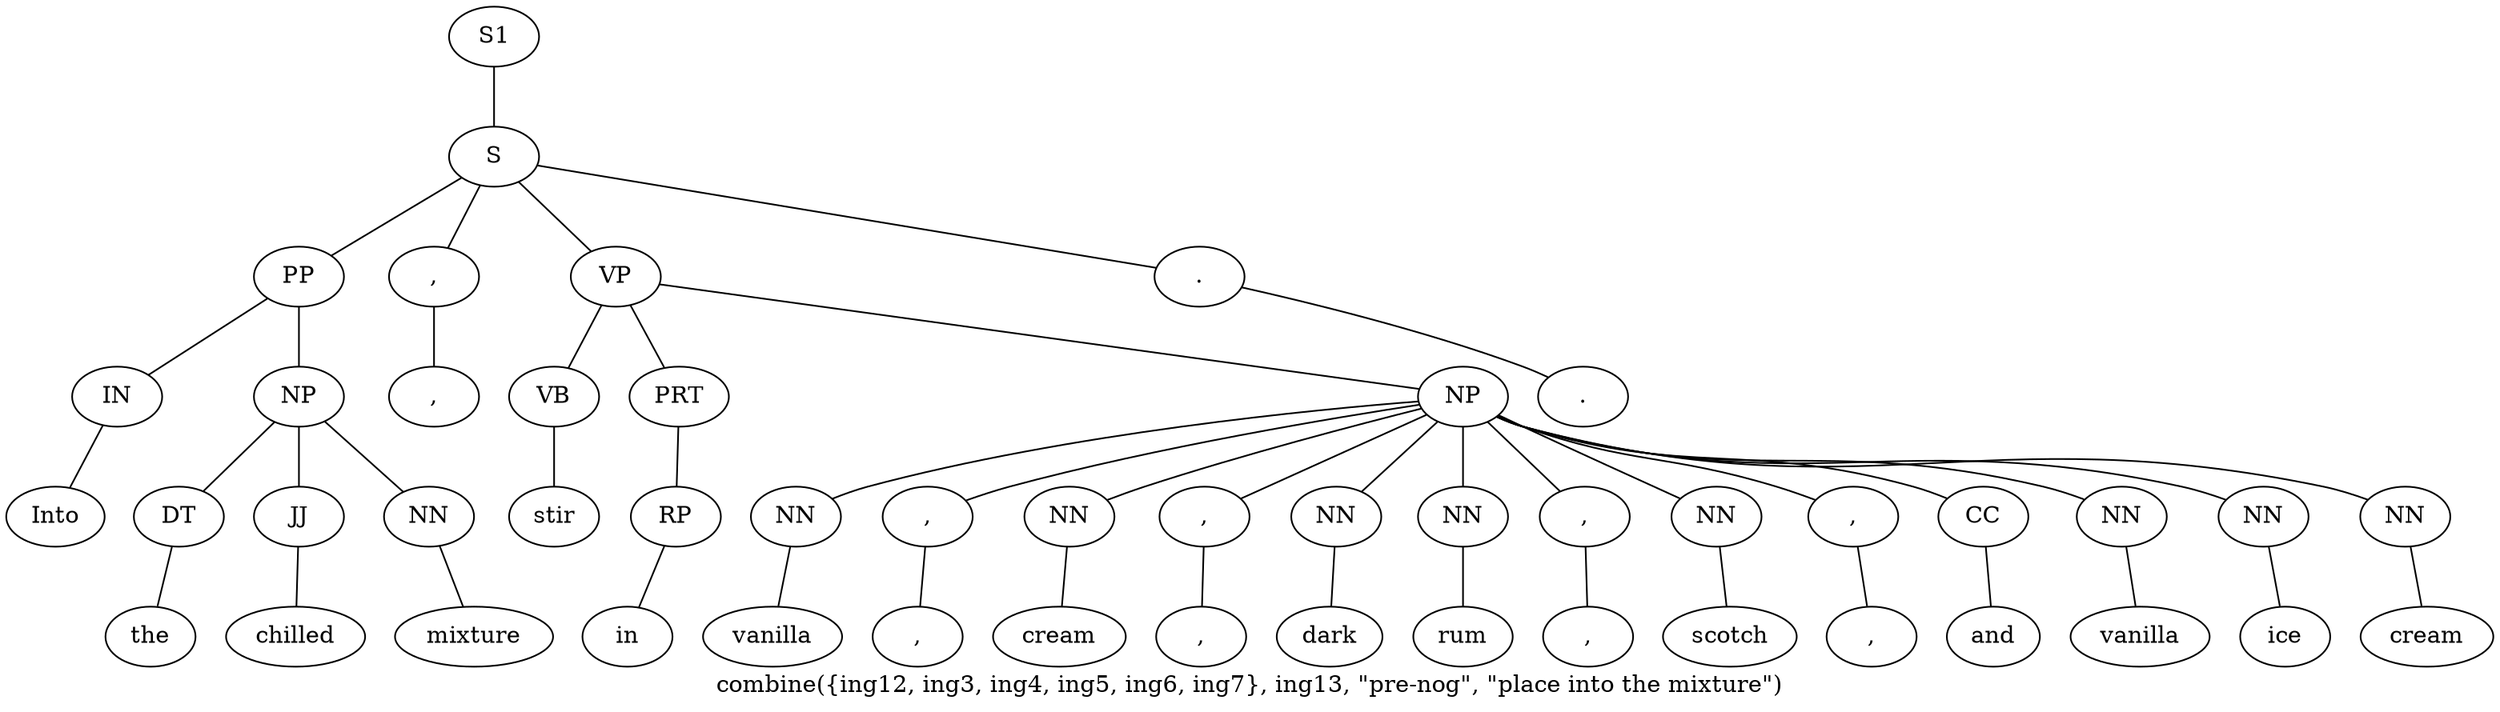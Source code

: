 graph SyntaxGraph {
	label = "combine({ing12, ing3, ing4, ing5, ing6, ing7}, ing13, \"pre-nog\", \"place into the mixture\")";
	Node0 [label="S1"];
	Node1 [label="S"];
	Node2 [label="PP"];
	Node3 [label="IN"];
	Node4 [label="Into"];
	Node5 [label="NP"];
	Node6 [label="DT"];
	Node7 [label="the"];
	Node8 [label="JJ"];
	Node9 [label="chilled"];
	Node10 [label="NN"];
	Node11 [label="mixture"];
	Node12 [label=","];
	Node13 [label=","];
	Node14 [label="VP"];
	Node15 [label="VB"];
	Node16 [label="stir"];
	Node17 [label="PRT"];
	Node18 [label="RP"];
	Node19 [label="in"];
	Node20 [label="NP"];
	Node21 [label="NN"];
	Node22 [label="vanilla"];
	Node23 [label=","];
	Node24 [label=","];
	Node25 [label="NN"];
	Node26 [label="cream"];
	Node27 [label=","];
	Node28 [label=","];
	Node29 [label="NN"];
	Node30 [label="dark"];
	Node31 [label="NN"];
	Node32 [label="rum"];
	Node33 [label=","];
	Node34 [label=","];
	Node35 [label="NN"];
	Node36 [label="scotch"];
	Node37 [label=","];
	Node38 [label=","];
	Node39 [label="CC"];
	Node40 [label="and"];
	Node41 [label="NN"];
	Node42 [label="vanilla"];
	Node43 [label="NN"];
	Node44 [label="ice"];
	Node45 [label="NN"];
	Node46 [label="cream"];
	Node47 [label="."];
	Node48 [label="."];

	Node0 -- Node1;
	Node1 -- Node2;
	Node1 -- Node12;
	Node1 -- Node14;
	Node1 -- Node47;
	Node2 -- Node3;
	Node2 -- Node5;
	Node3 -- Node4;
	Node5 -- Node6;
	Node5 -- Node8;
	Node5 -- Node10;
	Node6 -- Node7;
	Node8 -- Node9;
	Node10 -- Node11;
	Node12 -- Node13;
	Node14 -- Node15;
	Node14 -- Node17;
	Node14 -- Node20;
	Node15 -- Node16;
	Node17 -- Node18;
	Node18 -- Node19;
	Node20 -- Node21;
	Node20 -- Node23;
	Node20 -- Node25;
	Node20 -- Node27;
	Node20 -- Node29;
	Node20 -- Node31;
	Node20 -- Node33;
	Node20 -- Node35;
	Node20 -- Node37;
	Node20 -- Node39;
	Node20 -- Node41;
	Node20 -- Node43;
	Node20 -- Node45;
	Node21 -- Node22;
	Node23 -- Node24;
	Node25 -- Node26;
	Node27 -- Node28;
	Node29 -- Node30;
	Node31 -- Node32;
	Node33 -- Node34;
	Node35 -- Node36;
	Node37 -- Node38;
	Node39 -- Node40;
	Node41 -- Node42;
	Node43 -- Node44;
	Node45 -- Node46;
	Node47 -- Node48;
}